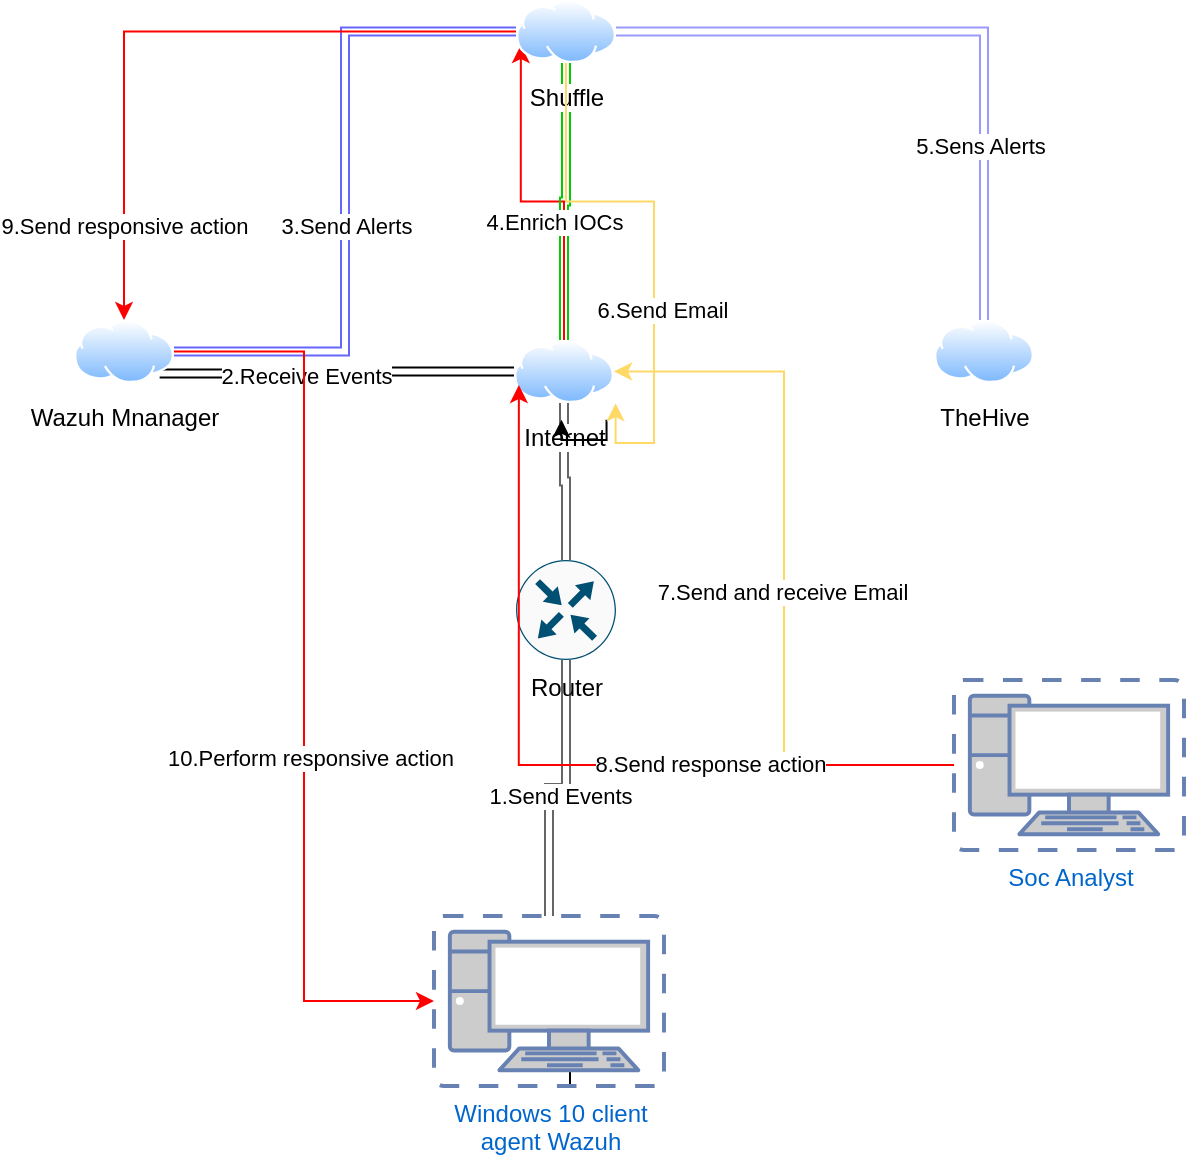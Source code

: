 <mxfile version="24.7.17">
  <diagram name="Page-1" id="6ouAiH3nwbBjstVPsOWn">
    <mxGraphModel dx="1042" dy="661" grid="1" gridSize="10" guides="1" tooltips="1" connect="1" arrows="1" fold="1" page="1" pageScale="1" pageWidth="850" pageHeight="1100" math="0" shadow="0">
      <root>
        <mxCell id="0" />
        <mxCell id="1" parent="0" />
        <mxCell id="M6qlJTw-OTYs2G_yKXXk-4" value="" style="edgeStyle=orthogonalEdgeStyle;rounded=0;orthogonalLoop=1;jettySize=auto;html=1;" edge="1" parent="1" source="M6qlJTw-OTYs2G_yKXXk-1">
          <mxGeometry relative="1" as="geometry">
            <mxPoint x="428" y="560" as="targetPoint" />
            <Array as="points">
              <mxPoint x="426" y="565" />
              <mxPoint x="429" y="565" />
            </Array>
          </mxGeometry>
        </mxCell>
        <mxCell id="M6qlJTw-OTYs2G_yKXXk-12" style="edgeStyle=orthogonalEdgeStyle;rounded=0;orthogonalLoop=1;jettySize=auto;html=1;startArrow=classic;startFill=1;shape=link;fillColor=#f5f5f5;strokeColor=#666666;" edge="1" parent="1" source="M6qlJTw-OTYs2G_yKXXk-1" target="M6qlJTw-OTYs2G_yKXXk-2">
          <mxGeometry relative="1" as="geometry" />
        </mxCell>
        <mxCell id="M6qlJTw-OTYs2G_yKXXk-16" value="1.Send Events" style="edgeLabel;html=1;align=center;verticalAlign=middle;resizable=0;points=[];" vertex="1" connectable="0" parent="M6qlJTw-OTYs2G_yKXXk-12">
          <mxGeometry x="0.021" y="-4" relative="1" as="geometry">
            <mxPoint as="offset" />
          </mxGeometry>
        </mxCell>
        <mxCell id="M6qlJTw-OTYs2G_yKXXk-1" value="Windows 10 client&lt;div&gt;agent Wazuh&lt;/div&gt;" style="fontColor=#0066CC;verticalAlign=top;verticalLabelPosition=bottom;labelPosition=center;align=center;html=1;outlineConnect=0;fillColor=#CCCCCC;strokeColor=#6881B3;gradientColor=none;gradientDirection=north;strokeWidth=2;shape=mxgraph.networks.virtual_pc;" vertex="1" parent="1">
          <mxGeometry x="360" y="508" width="115" height="85" as="geometry" />
        </mxCell>
        <mxCell id="M6qlJTw-OTYs2G_yKXXk-13" style="edgeStyle=orthogonalEdgeStyle;rounded=0;orthogonalLoop=1;jettySize=auto;html=1;entryX=0.5;entryY=1;entryDx=0;entryDy=0;shape=link;fillColor=#f5f5f5;strokeColor=#666666;" edge="1" parent="1" source="M6qlJTw-OTYs2G_yKXXk-2" target="M6qlJTw-OTYs2G_yKXXk-5">
          <mxGeometry relative="1" as="geometry" />
        </mxCell>
        <mxCell id="M6qlJTw-OTYs2G_yKXXk-2" value="Router" style="sketch=0;points=[[0.5,0,0],[1,0.5,0],[0.5,1,0],[0,0.5,0],[0.145,0.145,0],[0.856,0.145,0],[0.855,0.856,0],[0.145,0.855,0]];verticalLabelPosition=bottom;html=1;verticalAlign=top;aspect=fixed;align=center;pointerEvents=1;shape=mxgraph.cisco19.rect;prIcon=router;fillColor=#FAFAFA;strokeColor=#005073;" vertex="1" parent="1">
          <mxGeometry x="401" y="330" width="50" height="50" as="geometry" />
        </mxCell>
        <mxCell id="M6qlJTw-OTYs2G_yKXXk-14" style="edgeStyle=orthogonalEdgeStyle;rounded=0;orthogonalLoop=1;jettySize=auto;html=1;entryX=1;entryY=1;entryDx=0;entryDy=0;shape=link;" edge="1" parent="1" source="M6qlJTw-OTYs2G_yKXXk-5" target="M6qlJTw-OTYs2G_yKXXk-9">
          <mxGeometry relative="1" as="geometry" />
        </mxCell>
        <mxCell id="M6qlJTw-OTYs2G_yKXXk-15" value="2.Receive Events" style="edgeLabel;html=1;align=center;verticalAlign=middle;resizable=0;points=[];" vertex="1" connectable="0" parent="M6qlJTw-OTYs2G_yKXXk-14">
          <mxGeometry x="0.177" y="1" relative="1" as="geometry">
            <mxPoint as="offset" />
          </mxGeometry>
        </mxCell>
        <mxCell id="M6qlJTw-OTYs2G_yKXXk-30" style="edgeStyle=orthogonalEdgeStyle;rounded=0;orthogonalLoop=1;jettySize=auto;html=1;entryX=0;entryY=0.75;entryDx=0;entryDy=0;strokeColor=#FF0000;" edge="1" parent="1" source="M6qlJTw-OTYs2G_yKXXk-5" target="M6qlJTw-OTYs2G_yKXXk-10">
          <mxGeometry relative="1" as="geometry" />
        </mxCell>
        <mxCell id="M6qlJTw-OTYs2G_yKXXk-5" value="Internet" style="image;aspect=fixed;perimeter=ellipsePerimeter;html=1;align=center;shadow=0;dashed=0;spacingTop=3;image=img/lib/active_directory/internet_cloud.svg;" vertex="1" parent="1">
          <mxGeometry x="400" y="220" width="50" height="31.5" as="geometry" />
        </mxCell>
        <mxCell id="M6qlJTw-OTYs2G_yKXXk-7" value="TheHive" style="image;aspect=fixed;perimeter=ellipsePerimeter;html=1;align=center;shadow=0;dashed=0;spacingTop=3;image=img/lib/active_directory/internet_cloud.svg;" vertex="1" parent="1">
          <mxGeometry x="610" y="210" width="50" height="31.5" as="geometry" />
        </mxCell>
        <mxCell id="M6qlJTw-OTYs2G_yKXXk-8" style="edgeStyle=orthogonalEdgeStyle;rounded=0;orthogonalLoop=1;jettySize=auto;html=1;exitX=0.75;exitY=1;exitDx=0;exitDy=0;entryX=0.25;entryY=1;entryDx=0;entryDy=0;" edge="1" parent="1">
          <mxGeometry relative="1" as="geometry">
            <mxPoint x="446.252" y="259.815" as="sourcePoint" />
            <mxPoint x="423.748" y="259.815" as="targetPoint" />
            <Array as="points">
              <mxPoint x="446" y="270" />
              <mxPoint x="424" y="270" />
            </Array>
          </mxGeometry>
        </mxCell>
        <mxCell id="M6qlJTw-OTYs2G_yKXXk-17" style="edgeStyle=orthogonalEdgeStyle;rounded=0;orthogonalLoop=1;jettySize=auto;html=1;entryX=0;entryY=0.5;entryDx=0;entryDy=0;shape=link;strokeColor=#6666FF;" edge="1" parent="1" source="M6qlJTw-OTYs2G_yKXXk-9" target="M6qlJTw-OTYs2G_yKXXk-10">
          <mxGeometry relative="1" as="geometry" />
        </mxCell>
        <mxCell id="M6qlJTw-OTYs2G_yKXXk-19" value="3.Send Alerts" style="edgeLabel;html=1;align=center;verticalAlign=middle;resizable=0;points=[];" vertex="1" connectable="0" parent="M6qlJTw-OTYs2G_yKXXk-17">
          <mxGeometry x="-0.102" relative="1" as="geometry">
            <mxPoint as="offset" />
          </mxGeometry>
        </mxCell>
        <mxCell id="M6qlJTw-OTYs2G_yKXXk-9" value="Wazuh Mnanager" style="image;aspect=fixed;perimeter=ellipsePerimeter;html=1;align=center;shadow=0;dashed=0;spacingTop=3;image=img/lib/active_directory/internet_cloud.svg;" vertex="1" parent="1">
          <mxGeometry x="180" y="210" width="50" height="31.5" as="geometry" />
        </mxCell>
        <mxCell id="M6qlJTw-OTYs2G_yKXXk-20" style="edgeStyle=orthogonalEdgeStyle;rounded=0;orthogonalLoop=1;jettySize=auto;html=1;shape=link;strokeColor=#00CC00;" edge="1" parent="1" source="M6qlJTw-OTYs2G_yKXXk-10" target="M6qlJTw-OTYs2G_yKXXk-5">
          <mxGeometry relative="1" as="geometry" />
        </mxCell>
        <mxCell id="M6qlJTw-OTYs2G_yKXXk-21" value="4.Enrich IOCs" style="edgeLabel;html=1;align=center;verticalAlign=middle;resizable=0;points=[];" vertex="1" connectable="0" parent="M6qlJTw-OTYs2G_yKXXk-20">
          <mxGeometry x="0.148" y="-5" relative="1" as="geometry">
            <mxPoint as="offset" />
          </mxGeometry>
        </mxCell>
        <mxCell id="M6qlJTw-OTYs2G_yKXXk-22" style="edgeStyle=orthogonalEdgeStyle;rounded=0;orthogonalLoop=1;jettySize=auto;html=1;entryX=0.5;entryY=0;entryDx=0;entryDy=0;shape=link;strokeColor=#9999FF;" edge="1" parent="1" source="M6qlJTw-OTYs2G_yKXXk-10" target="M6qlJTw-OTYs2G_yKXXk-7">
          <mxGeometry relative="1" as="geometry" />
        </mxCell>
        <mxCell id="M6qlJTw-OTYs2G_yKXXk-23" value="5.Sens Alerts" style="edgeLabel;html=1;align=center;verticalAlign=middle;resizable=0;points=[];" vertex="1" connectable="0" parent="M6qlJTw-OTYs2G_yKXXk-22">
          <mxGeometry x="0.467" y="-2" relative="1" as="geometry">
            <mxPoint as="offset" />
          </mxGeometry>
        </mxCell>
        <mxCell id="M6qlJTw-OTYs2G_yKXXk-32" style="edgeStyle=orthogonalEdgeStyle;rounded=0;orthogonalLoop=1;jettySize=auto;html=1;entryX=0.5;entryY=0;entryDx=0;entryDy=0;strokeColor=#FF0000;" edge="1" parent="1" source="M6qlJTw-OTYs2G_yKXXk-10" target="M6qlJTw-OTYs2G_yKXXk-9">
          <mxGeometry relative="1" as="geometry" />
        </mxCell>
        <mxCell id="M6qlJTw-OTYs2G_yKXXk-33" value="9.Send responsive action" style="edgeLabel;html=1;align=center;verticalAlign=middle;resizable=0;points=[];" vertex="1" connectable="0" parent="M6qlJTw-OTYs2G_yKXXk-32">
          <mxGeometry x="0.721" relative="1" as="geometry">
            <mxPoint as="offset" />
          </mxGeometry>
        </mxCell>
        <mxCell id="M6qlJTw-OTYs2G_yKXXk-10" value="Shuffle" style="image;aspect=fixed;perimeter=ellipsePerimeter;html=1;align=center;shadow=0;dashed=0;spacingTop=3;image=img/lib/active_directory/internet_cloud.svg;" vertex="1" parent="1">
          <mxGeometry x="401" y="50" width="50" height="31.5" as="geometry" />
        </mxCell>
        <mxCell id="M6qlJTw-OTYs2G_yKXXk-26" style="edgeStyle=orthogonalEdgeStyle;rounded=0;orthogonalLoop=1;jettySize=auto;html=1;entryX=1;entryY=0.5;entryDx=0;entryDy=0;strokeColor=#FFD966;" edge="1" parent="1" source="M6qlJTw-OTYs2G_yKXXk-11" target="M6qlJTw-OTYs2G_yKXXk-5">
          <mxGeometry relative="1" as="geometry" />
        </mxCell>
        <mxCell id="M6qlJTw-OTYs2G_yKXXk-27" value="7.Send and receive Email" style="edgeLabel;html=1;align=center;verticalAlign=middle;resizable=0;points=[];" vertex="1" connectable="0" parent="M6qlJTw-OTYs2G_yKXXk-26">
          <mxGeometry x="-0.062" y="1" relative="1" as="geometry">
            <mxPoint as="offset" />
          </mxGeometry>
        </mxCell>
        <mxCell id="M6qlJTw-OTYs2G_yKXXk-28" style="edgeStyle=orthogonalEdgeStyle;rounded=0;orthogonalLoop=1;jettySize=auto;html=1;entryX=0;entryY=0.75;entryDx=0;entryDy=0;strokeColor=#FF0000;" edge="1" parent="1" source="M6qlJTw-OTYs2G_yKXXk-11" target="M6qlJTw-OTYs2G_yKXXk-5">
          <mxGeometry relative="1" as="geometry" />
        </mxCell>
        <mxCell id="M6qlJTw-OTYs2G_yKXXk-29" value="8.Send response action" style="edgeLabel;html=1;align=center;verticalAlign=middle;resizable=0;points=[];" vertex="1" connectable="0" parent="M6qlJTw-OTYs2G_yKXXk-28">
          <mxGeometry x="-0.398" y="-1" relative="1" as="geometry">
            <mxPoint as="offset" />
          </mxGeometry>
        </mxCell>
        <mxCell id="M6qlJTw-OTYs2G_yKXXk-11" value="Soc Analyst" style="fontColor=#0066CC;verticalAlign=top;verticalLabelPosition=bottom;labelPosition=center;align=center;html=1;outlineConnect=0;fillColor=#CCCCCC;strokeColor=#6881B3;gradientColor=none;gradientDirection=north;strokeWidth=2;shape=mxgraph.networks.virtual_pc;" vertex="1" parent="1">
          <mxGeometry x="620" y="390" width="115" height="85" as="geometry" />
        </mxCell>
        <mxCell id="M6qlJTw-OTYs2G_yKXXk-24" style="edgeStyle=orthogonalEdgeStyle;rounded=0;orthogonalLoop=1;jettySize=auto;html=1;entryX=1.016;entryY=1.003;entryDx=0;entryDy=0;entryPerimeter=0;strokeColor=#FFD966;" edge="1" parent="1" source="M6qlJTw-OTYs2G_yKXXk-10" target="M6qlJTw-OTYs2G_yKXXk-5">
          <mxGeometry relative="1" as="geometry" />
        </mxCell>
        <mxCell id="M6qlJTw-OTYs2G_yKXXk-25" value="6.Send Email" style="edgeLabel;html=1;align=center;verticalAlign=middle;resizable=0;points=[];" vertex="1" connectable="0" parent="M6qlJTw-OTYs2G_yKXXk-24">
          <mxGeometry x="0.224" y="4" relative="1" as="geometry">
            <mxPoint as="offset" />
          </mxGeometry>
        </mxCell>
        <mxCell id="M6qlJTw-OTYs2G_yKXXk-34" style="edgeStyle=orthogonalEdgeStyle;rounded=0;orthogonalLoop=1;jettySize=auto;html=1;entryX=0;entryY=0.5;entryDx=0;entryDy=0;entryPerimeter=0;strokeColor=#FF0000;" edge="1" parent="1" source="M6qlJTw-OTYs2G_yKXXk-9" target="M6qlJTw-OTYs2G_yKXXk-1">
          <mxGeometry relative="1" as="geometry" />
        </mxCell>
        <mxCell id="M6qlJTw-OTYs2G_yKXXk-35" value="10.Perform responsive action" style="edgeLabel;html=1;align=center;verticalAlign=middle;resizable=0;points=[];" vertex="1" connectable="0" parent="M6qlJTw-OTYs2G_yKXXk-34">
          <mxGeometry x="0.178" y="3" relative="1" as="geometry">
            <mxPoint as="offset" />
          </mxGeometry>
        </mxCell>
      </root>
    </mxGraphModel>
  </diagram>
</mxfile>
